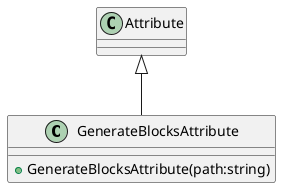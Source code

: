 @startuml
class GenerateBlocksAttribute {
    + GenerateBlocksAttribute(path:string)
}
Attribute <|-- GenerateBlocksAttribute
@enduml
